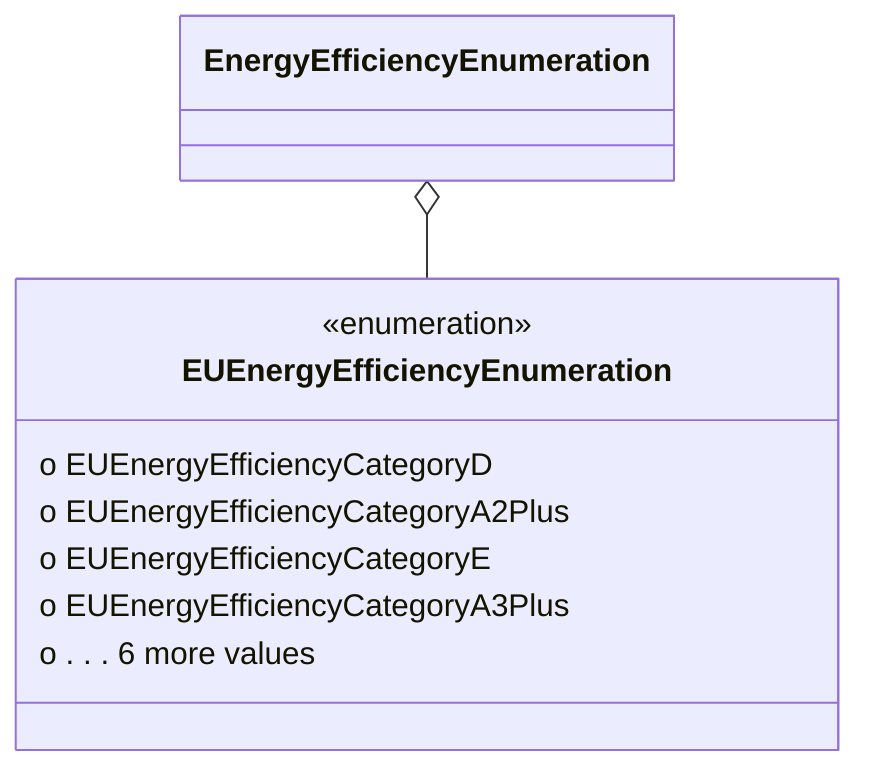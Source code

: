 classDiagram
EnergyEfficiencyEnumeration o-- EUEnergyEfficiencyEnumeration
  class EUEnergyEfficiencyEnumeration {
<<enumeration>>
  o EUEnergyEfficiencyCategoryD
  o EUEnergyEfficiencyCategoryA2Plus
  o EUEnergyEfficiencyCategoryE
  o EUEnergyEfficiencyCategoryA3Plus
  o . . . 6 more values
}